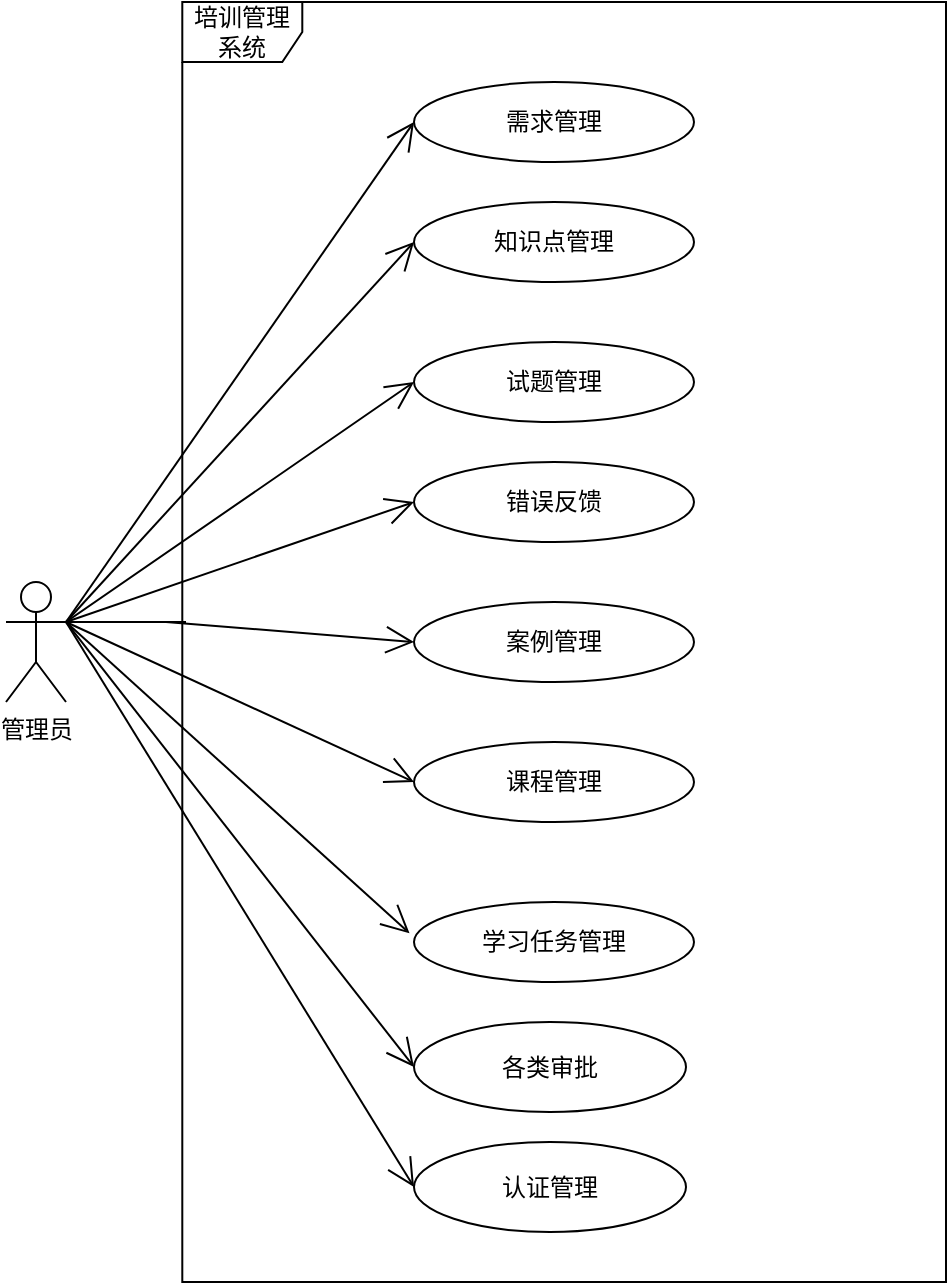 <mxfile version="24.8.6">
  <diagram name="第 1 页" id="jLr4lrlrVHVJPcqsL-fy">
    <mxGraphModel dx="1042" dy="569" grid="1" gridSize="10" guides="1" tooltips="1" connect="1" arrows="1" fold="1" page="1" pageScale="1" pageWidth="827" pageHeight="1169" math="0" shadow="0">
      <root>
        <mxCell id="0" />
        <mxCell id="1" parent="0" />
        <mxCell id="9K5wpRG9sUKZ4BDB4qsN-1" value="管理员" style="shape=umlActor;verticalLabelPosition=bottom;verticalAlign=top;html=1;outlineConnect=0;" parent="1" vertex="1">
          <mxGeometry x="210" y="440" width="30" height="60" as="geometry" />
        </mxCell>
        <mxCell id="9K5wpRG9sUKZ4BDB4qsN-7" value="知识点管理" style="ellipse;whiteSpace=wrap;html=1;" parent="1" vertex="1">
          <mxGeometry x="414" y="250" width="140" height="40" as="geometry" />
        </mxCell>
        <mxCell id="9K5wpRG9sUKZ4BDB4qsN-8" value="" style="endArrow=open;endFill=1;endSize=12;html=1;rounded=0;exitX=1;exitY=0.333;exitDx=0;exitDy=0;exitPerimeter=0;entryX=0;entryY=0.5;entryDx=0;entryDy=0;" parent="1" source="9K5wpRG9sUKZ4BDB4qsN-1" target="9K5wpRG9sUKZ4BDB4qsN-7" edge="1">
          <mxGeometry width="160" relative="1" as="geometry">
            <mxPoint x="240" y="520" as="sourcePoint" />
            <mxPoint x="400" y="520" as="targetPoint" />
          </mxGeometry>
        </mxCell>
        <mxCell id="9K5wpRG9sUKZ4BDB4qsN-9" value="案例管理" style="ellipse;whiteSpace=wrap;html=1;" parent="1" vertex="1">
          <mxGeometry x="414" y="450" width="140" height="40" as="geometry" />
        </mxCell>
        <mxCell id="9K5wpRG9sUKZ4BDB4qsN-10" value="" style="endArrow=open;endFill=1;endSize=12;html=1;rounded=0;entryX=0;entryY=0.5;entryDx=0;entryDy=0;" parent="1" target="9K5wpRG9sUKZ4BDB4qsN-9" edge="1">
          <mxGeometry width="160" relative="1" as="geometry">
            <mxPoint x="290" y="460" as="sourcePoint" />
            <mxPoint x="440" y="380" as="targetPoint" />
          </mxGeometry>
        </mxCell>
        <mxCell id="9K5wpRG9sUKZ4BDB4qsN-11" value="试题管理" style="ellipse;whiteSpace=wrap;html=1;" parent="1" vertex="1">
          <mxGeometry x="414" y="320" width="140" height="40" as="geometry" />
        </mxCell>
        <mxCell id="9K5wpRG9sUKZ4BDB4qsN-12" value="课程管理" style="ellipse;whiteSpace=wrap;html=1;" parent="1" vertex="1">
          <mxGeometry x="414" y="520" width="140" height="40" as="geometry" />
        </mxCell>
        <mxCell id="9K5wpRG9sUKZ4BDB4qsN-13" value="学习任务管理" style="ellipse;whiteSpace=wrap;html=1;" parent="1" vertex="1">
          <mxGeometry x="414" y="600" width="140" height="40" as="geometry" />
        </mxCell>
        <mxCell id="9K5wpRG9sUKZ4BDB4qsN-14" value="" style="endArrow=open;endFill=1;endSize=12;html=1;rounded=0;entryX=0;entryY=0.5;entryDx=0;entryDy=0;" parent="1" target="9K5wpRG9sUKZ4BDB4qsN-11" edge="1">
          <mxGeometry width="160" relative="1" as="geometry">
            <mxPoint x="300" y="460" as="sourcePoint" />
            <mxPoint x="440" y="450" as="targetPoint" />
            <Array as="points">
              <mxPoint x="240" y="460" />
            </Array>
          </mxGeometry>
        </mxCell>
        <mxCell id="9K5wpRG9sUKZ4BDB4qsN-15" value="" style="endArrow=open;endFill=1;endSize=12;html=1;rounded=0;entryX=0;entryY=0.5;entryDx=0;entryDy=0;" parent="1" target="9K5wpRG9sUKZ4BDB4qsN-12" edge="1">
          <mxGeometry width="160" relative="1" as="geometry">
            <mxPoint x="240" y="460" as="sourcePoint" />
            <mxPoint x="430" y="550" as="targetPoint" />
          </mxGeometry>
        </mxCell>
        <mxCell id="9K5wpRG9sUKZ4BDB4qsN-16" value="" style="endArrow=open;endFill=1;endSize=12;html=1;rounded=0;entryX=-0.016;entryY=0.392;entryDx=0;entryDy=0;entryPerimeter=0;exitX=1;exitY=0.333;exitDx=0;exitDy=0;exitPerimeter=0;" parent="1" source="9K5wpRG9sUKZ4BDB4qsN-1" target="9K5wpRG9sUKZ4BDB4qsN-13" edge="1">
          <mxGeometry width="160" relative="1" as="geometry">
            <mxPoint x="290" y="460" as="sourcePoint" />
            <mxPoint x="460" y="590" as="targetPoint" />
          </mxGeometry>
        </mxCell>
        <mxCell id="0O4qhSUyokO77OFxhCxH-42" value="各类审批" style="ellipse;whiteSpace=wrap;html=1;" parent="1" vertex="1">
          <mxGeometry x="414" y="660" width="136" height="45" as="geometry" />
        </mxCell>
        <mxCell id="0O4qhSUyokO77OFxhCxH-43" value="" style="endArrow=open;endFill=1;endSize=12;html=1;rounded=0;entryX=0;entryY=0.5;entryDx=0;entryDy=0;exitX=1;exitY=0.333;exitDx=0;exitDy=0;exitPerimeter=0;" parent="1" source="9K5wpRG9sUKZ4BDB4qsN-1" target="0O4qhSUyokO77OFxhCxH-42" edge="1">
          <mxGeometry width="160" relative="1" as="geometry">
            <mxPoint x="300" y="470" as="sourcePoint" />
            <mxPoint x="408" y="656" as="targetPoint" />
          </mxGeometry>
        </mxCell>
        <mxCell id="0O4qhSUyokO77OFxhCxH-48" value="错误反馈" style="ellipse;whiteSpace=wrap;html=1;" parent="1" vertex="1">
          <mxGeometry x="414" y="380" width="140" height="40" as="geometry" />
        </mxCell>
        <mxCell id="0O4qhSUyokO77OFxhCxH-49" value="" style="endArrow=open;endFill=1;endSize=12;html=1;rounded=0;entryX=0;entryY=0.5;entryDx=0;entryDy=0;" parent="1" target="0O4qhSUyokO77OFxhCxH-48" edge="1">
          <mxGeometry width="160" relative="1" as="geometry">
            <mxPoint x="240" y="460" as="sourcePoint" />
            <mxPoint x="410" y="350" as="targetPoint" />
            <Array as="points" />
          </mxGeometry>
        </mxCell>
        <mxCell id="0O4qhSUyokO77OFxhCxH-51" value="培训管理系统" style="shape=umlFrame;whiteSpace=wrap;html=1;pointerEvents=0;" parent="1" vertex="1">
          <mxGeometry x="298.15" y="150" width="381.85" height="640" as="geometry" />
        </mxCell>
        <mxCell id="0O4qhSUyokO77OFxhCxH-53" value="需求管理" style="ellipse;whiteSpace=wrap;html=1;" parent="1" vertex="1">
          <mxGeometry x="414" y="190" width="140" height="40" as="geometry" />
        </mxCell>
        <mxCell id="0O4qhSUyokO77OFxhCxH-54" value="" style="endArrow=open;endFill=1;endSize=12;html=1;rounded=0;entryX=0;entryY=0.5;entryDx=0;entryDy=0;" parent="1" target="0O4qhSUyokO77OFxhCxH-53" edge="1">
          <mxGeometry width="160" relative="1" as="geometry">
            <mxPoint x="240" y="460" as="sourcePoint" />
            <mxPoint x="424" y="280" as="targetPoint" />
          </mxGeometry>
        </mxCell>
        <mxCell id="0O4qhSUyokO77OFxhCxH-58" value="认证管理" style="ellipse;whiteSpace=wrap;html=1;" parent="1" vertex="1">
          <mxGeometry x="414" y="720" width="136" height="45" as="geometry" />
        </mxCell>
        <mxCell id="0O4qhSUyokO77OFxhCxH-59" value="" style="endArrow=open;endFill=1;endSize=12;html=1;rounded=0;exitX=1;exitY=0.333;exitDx=0;exitDy=0;exitPerimeter=0;entryX=0;entryY=0.5;entryDx=0;entryDy=0;" parent="1" source="9K5wpRG9sUKZ4BDB4qsN-1" target="0O4qhSUyokO77OFxhCxH-58" edge="1">
          <mxGeometry width="160" relative="1" as="geometry">
            <mxPoint x="250" y="470" as="sourcePoint" />
            <mxPoint x="424" y="693" as="targetPoint" />
          </mxGeometry>
        </mxCell>
      </root>
    </mxGraphModel>
  </diagram>
</mxfile>
